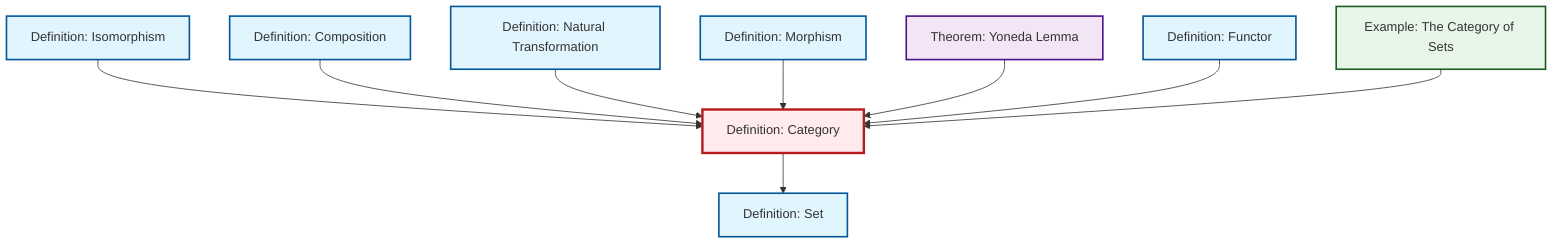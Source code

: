 graph TD
    classDef definition fill:#e1f5fe,stroke:#01579b,stroke-width:2px
    classDef theorem fill:#f3e5f5,stroke:#4a148c,stroke-width:2px
    classDef axiom fill:#fff3e0,stroke:#e65100,stroke-width:2px
    classDef example fill:#e8f5e9,stroke:#1b5e20,stroke-width:2px
    classDef current fill:#ffebee,stroke:#b71c1c,stroke-width:3px
    def-natural-transformation["Definition: Natural Transformation"]:::definition
    def-isomorphism["Definition: Isomorphism"]:::definition
    def-morphism["Definition: Morphism"]:::definition
    def-category["Definition: Category"]:::definition
    def-composition["Definition: Composition"]:::definition
    ex-set-category["Example: The Category of Sets"]:::example
    def-set["Definition: Set"]:::definition
    def-functor["Definition: Functor"]:::definition
    thm-yoneda["Theorem: Yoneda Lemma"]:::theorem
    def-isomorphism --> def-category
    def-composition --> def-category
    def-natural-transformation --> def-category
    def-morphism --> def-category
    thm-yoneda --> def-category
    def-functor --> def-category
    def-category --> def-set
    ex-set-category --> def-category
    class def-category current